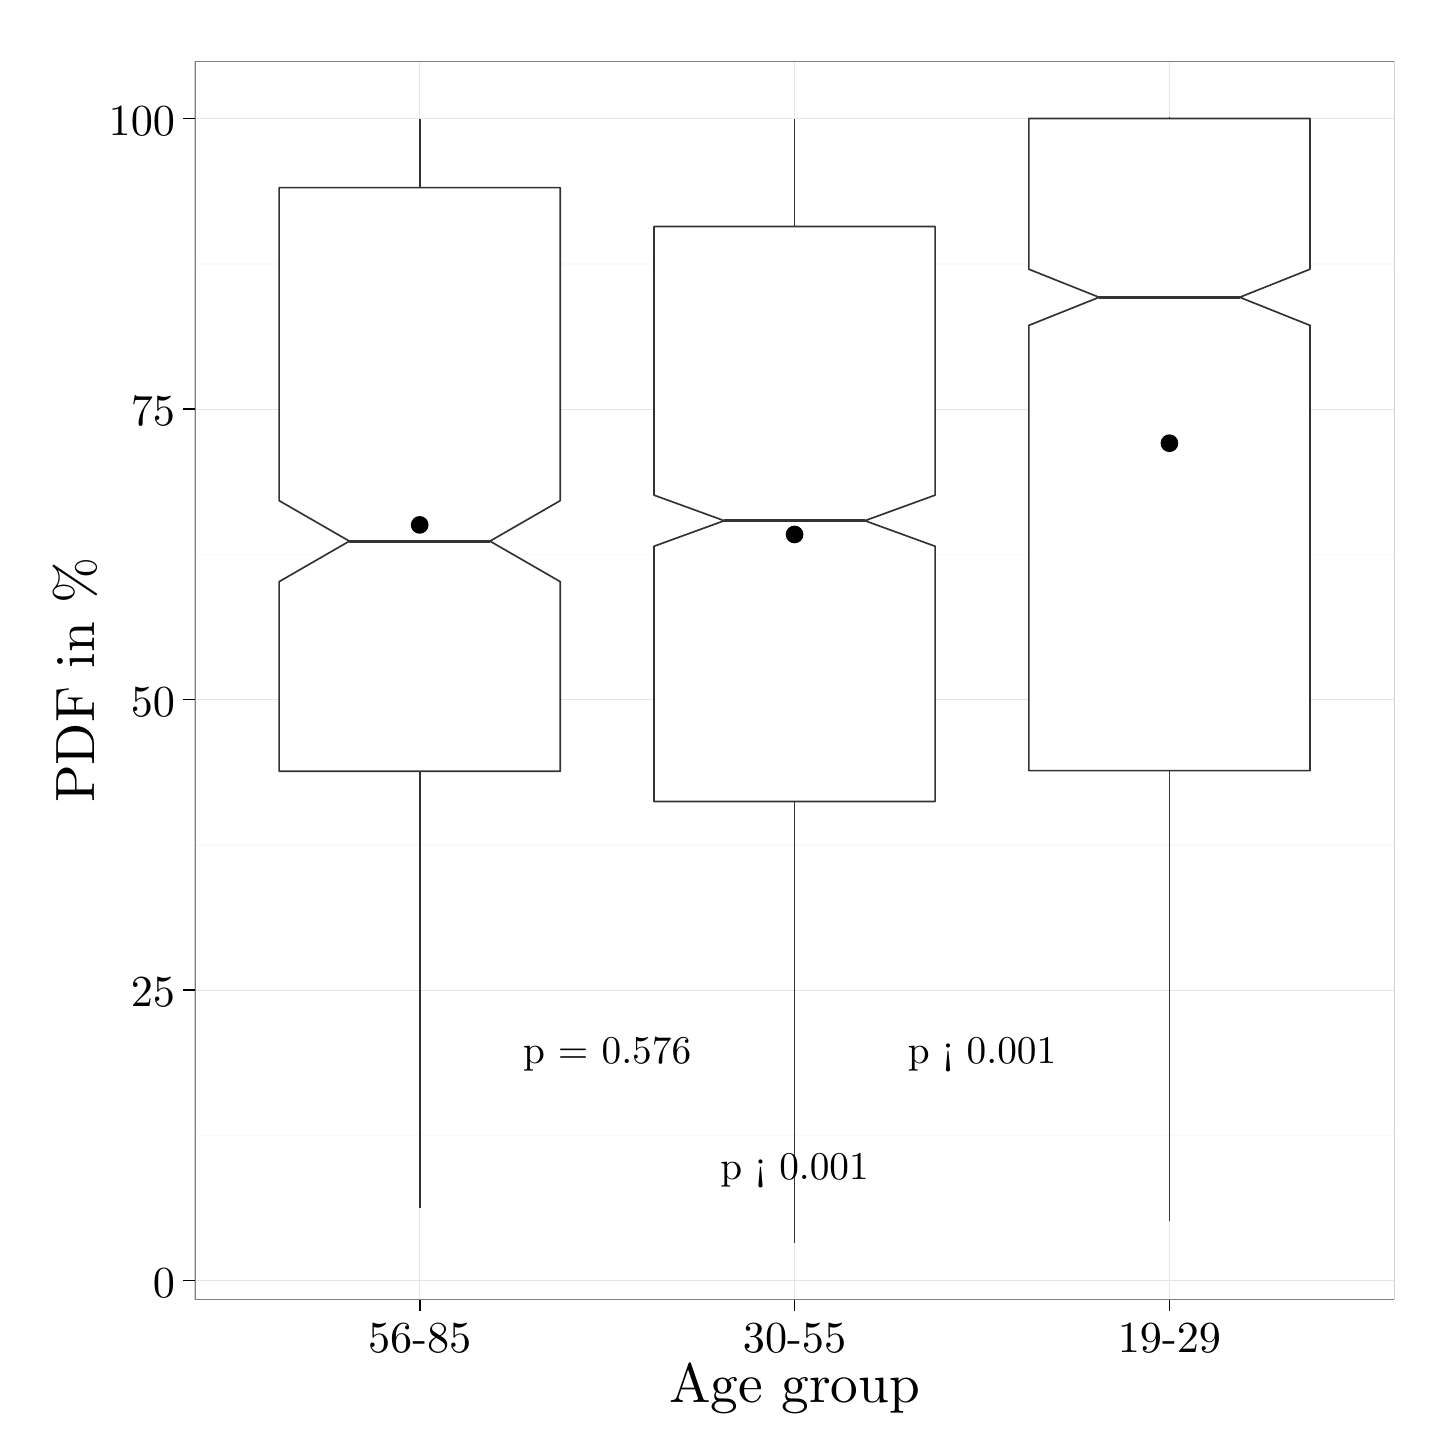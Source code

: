 % Created by tikzDevice version 0.8.1 on 2016-02-09 02:17:21
% !TEX encoding = UTF-8 Unicode
\begin{tikzpicture}[x=1pt,y=1pt]
\definecolor{fillColor}{RGB}{255,255,255}
\path[use as bounding box,fill=fillColor,fill opacity=0.00] (0,0) rectangle (505.89,505.89);
\begin{scope}
\path[clip] (  0.00,  0.00) rectangle (505.89,505.89);
\definecolor{drawColor}{RGB}{255,255,255}
\definecolor{fillColor}{RGB}{255,255,255}

\path[draw=drawColor,line width= 0.6pt,line join=round,line cap=round,fill=fillColor] (  0.00, -0.00) rectangle (505.89,505.89);
\end{scope}
\begin{scope}
\path[clip] ( 60.37, 46.31) rectangle (493.85,493.84);
\definecolor{fillColor}{RGB}{255,255,255}

\path[fill=fillColor] ( 60.37, 46.31) rectangle (493.85,493.84);
\definecolor{drawColor}{gray}{0.98}

\path[draw=drawColor,line width= 0.6pt,line join=round] ( 60.37,105.62) --
	(493.85,105.62);

\path[draw=drawColor,line width= 0.6pt,line join=round] ( 60.37,210.60) --
	(493.85,210.60);

\path[draw=drawColor,line width= 0.6pt,line join=round] ( 60.37,315.57) --
	(493.85,315.57);

\path[draw=drawColor,line width= 0.6pt,line join=round] ( 60.37,420.55) --
	(493.85,420.55);
\definecolor{drawColor}{gray}{0.90}

\path[draw=drawColor,line width= 0.2pt,line join=round] ( 60.37, 53.13) --
	(493.85, 53.13);

\path[draw=drawColor,line width= 0.2pt,line join=round] ( 60.37,158.11) --
	(493.85,158.11);

\path[draw=drawColor,line width= 0.2pt,line join=round] ( 60.37,263.08) --
	(493.85,263.08);

\path[draw=drawColor,line width= 0.2pt,line join=round] ( 60.37,368.06) --
	(493.85,368.06);

\path[draw=drawColor,line width= 0.2pt,line join=round] ( 60.37,473.04) --
	(493.85,473.04);

\path[draw=drawColor,line width= 0.2pt,line join=round] (141.65, 46.31) --
	(141.65,493.84);

\path[draw=drawColor,line width= 0.2pt,line join=round] (277.11, 46.31) --
	(277.11,493.84);

\path[draw=drawColor,line width= 0.2pt,line join=round] (412.57, 46.31) --
	(412.57,493.84);
\definecolor{drawColor}{gray}{0.20}

\path[draw=drawColor,line width= 0.6pt,line join=round] (141.65,448.09) -- (141.65,473.04);

\path[draw=drawColor,line width= 0.6pt,line join=round] (141.65,237.22) -- (141.65, 79.46);

\path[draw=drawColor,line width= 0.6pt,line join=round,line cap=round,fill=fillColor] ( 90.85,448.09) --
	( 90.85,334.98) --
	(116.25,320.34) --
	( 90.85,305.70) --
	( 90.85,237.22) --
	(192.45,237.22) --
	(192.45,305.70) --
	(167.05,320.34) --
	(192.45,334.98) --
	(192.45,448.09) --
	( 90.85,448.09) --
	cycle;

\path[draw=drawColor,line width= 1.1pt,line join=round] (116.25,320.34) -- (167.05,320.34);

\path[draw=drawColor,line width= 0.6pt,line join=round] (277.11,434.04) -- (277.11,473.04);

\path[draw=drawColor,line width= 0.6pt,line join=round] (277.11,226.26) -- (277.11, 66.65);

\path[draw=drawColor,line width= 0.6pt,line join=round,line cap=round,fill=fillColor] (226.31,434.04) --
	(226.31,336.97) --
	(251.71,327.73) --
	(226.31,318.49) --
	(226.31,226.26) --
	(327.91,226.26) --
	(327.91,318.49) --
	(302.51,327.73) --
	(327.91,336.97) --
	(327.91,434.04) --
	(226.31,434.04) --
	cycle;

\path[draw=drawColor,line width= 1.1pt,line join=round] (251.71,327.73) -- (302.51,327.73);

\path[draw=drawColor,line width= 0.6pt,line join=round] (412.57,473.04) -- (412.57,473.50);

\path[draw=drawColor,line width= 0.6pt,line join=round] (412.57,237.41) -- (412.57, 74.80);

\path[draw=drawColor,line width= 0.6pt,line join=round,line cap=round,fill=fillColor] (361.77,473.04) --
	(361.77,418.60) --
	(387.17,408.46) --
	(361.77,398.31) --
	(361.77,237.41) --
	(463.37,237.41) --
	(463.37,398.31) --
	(437.97,408.46) --
	(463.37,418.60) --
	(463.37,473.04) --
	(361.77,473.04) --
	cycle;

\path[draw=drawColor,line width= 1.1pt,line join=round] (387.17,408.46) -- (437.97,408.46);
\definecolor{fillColor}{RGB}{0,0,0}

\path[fill=fillColor] (141.65,326.21) circle (  3.20);

\path[fill=fillColor] (277.11,322.75) circle (  3.20);

\path[fill=fillColor] (412.57,355.73) circle (  3.20);
\definecolor{drawColor}{RGB}{0,0,0}

\node[text=drawColor,anchor=base,inner sep=0pt, outer sep=0pt, scale=  1.42] at (209.38,131.77) {p = 0.576};

\node[text=drawColor,anchor=base,inner sep=0pt, outer sep=0pt, scale=  1.42] at (344.84,131.77) {p < 0.001};

\node[text=drawColor,anchor=base,inner sep=0pt, outer sep=0pt, scale=  1.42] at (277.11, 89.78) {p < 0.001};
\definecolor{drawColor}{gray}{0.50}

\path[draw=drawColor,line width= 0.6pt,line join=round,line cap=round] ( 60.37, 46.31) rectangle (493.85,493.84);
\end{scope}
\begin{scope}
\path[clip] (  0.00,  0.00) rectangle (505.89,505.89);
\definecolor{drawColor}{RGB}{0,0,0}

\node[text=drawColor,anchor=base east,inner sep=0pt, outer sep=0pt, scale=  1.60] at ( 53.26, 47.10) {0};

\node[text=drawColor,anchor=base east,inner sep=0pt, outer sep=0pt, scale=  1.60] at ( 53.26,152.07) {25};

\node[text=drawColor,anchor=base east,inner sep=0pt, outer sep=0pt, scale=  1.60] at ( 53.26,257.05) {50};

\node[text=drawColor,anchor=base east,inner sep=0pt, outer sep=0pt, scale=  1.60] at ( 53.26,362.03) {75};

\node[text=drawColor,anchor=base east,inner sep=0pt, outer sep=0pt, scale=  1.60] at ( 53.26,467.01) {100};
\end{scope}
\begin{scope}
\path[clip] (  0.00,  0.00) rectangle (505.89,505.89);
\definecolor{drawColor}{RGB}{0,0,0}

\path[draw=drawColor,line width= 0.6pt,line join=round] ( 56.10, 53.13) --
	( 60.37, 53.13);

\path[draw=drawColor,line width= 0.6pt,line join=round] ( 56.10,158.11) --
	( 60.37,158.11);

\path[draw=drawColor,line width= 0.6pt,line join=round] ( 56.10,263.08) --
	( 60.37,263.08);

\path[draw=drawColor,line width= 0.6pt,line join=round] ( 56.10,368.06) --
	( 60.37,368.06);

\path[draw=drawColor,line width= 0.6pt,line join=round] ( 56.10,473.04) --
	( 60.37,473.04);
\end{scope}
\begin{scope}
\path[clip] (  0.00,  0.00) rectangle (505.89,505.89);
\definecolor{drawColor}{RGB}{0,0,0}

\path[draw=drawColor,line width= 0.6pt,line join=round] (141.65, 42.04) --
	(141.65, 46.31);

\path[draw=drawColor,line width= 0.6pt,line join=round] (277.11, 42.04) --
	(277.11, 46.31);

\path[draw=drawColor,line width= 0.6pt,line join=round] (412.57, 42.04) --
	(412.57, 46.31);
\end{scope}
\begin{scope}
\path[clip] (  0.00,  0.00) rectangle (505.89,505.89);
\definecolor{drawColor}{RGB}{0,0,0}

\node[text=drawColor,anchor=base,inner sep=0pt, outer sep=0pt, scale=  1.60] at (141.65, 27.13) {56-85};

\node[text=drawColor,anchor=base,inner sep=0pt, outer sep=0pt, scale=  1.60] at (277.11, 27.13) {30-55};

\node[text=drawColor,anchor=base,inner sep=0pt, outer sep=0pt, scale=  1.60] at (412.57, 27.13) {19-29};
\end{scope}
\begin{scope}
\path[clip] (  0.00,  0.00) rectangle (505.89,505.89);
\definecolor{drawColor}{RGB}{0,0,0}

\node[text=drawColor,anchor=base,inner sep=0pt, outer sep=0pt, scale=  2.00] at (277.11,  9.03) {Age group};
\end{scope}
\begin{scope}
\path[clip] (  0.00,  0.00) rectangle (505.89,505.89);
\definecolor{drawColor}{RGB}{0,0,0}

\node[text=drawColor,rotate= 90.00,anchor=base,inner sep=0pt, outer sep=0pt, scale=  2.00] at ( 24.12,270.08) {PDF in {\%}};
\end{scope}
\end{tikzpicture}
